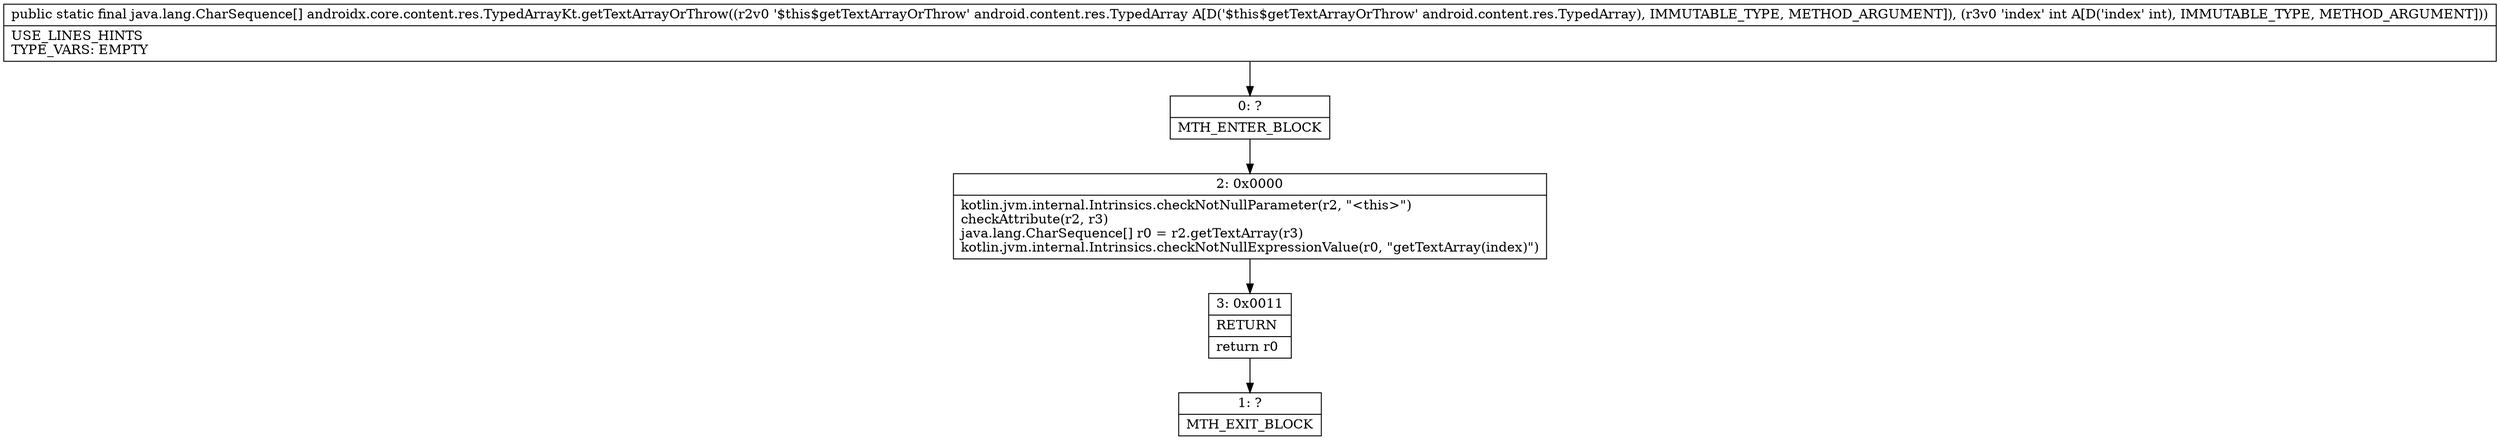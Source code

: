 digraph "CFG forandroidx.core.content.res.TypedArrayKt.getTextArrayOrThrow(Landroid\/content\/res\/TypedArray;I)[Ljava\/lang\/CharSequence;" {
Node_0 [shape=record,label="{0\:\ ?|MTH_ENTER_BLOCK\l}"];
Node_2 [shape=record,label="{2\:\ 0x0000|kotlin.jvm.internal.Intrinsics.checkNotNullParameter(r2, \"\<this\>\")\lcheckAttribute(r2, r3)\ljava.lang.CharSequence[] r0 = r2.getTextArray(r3)\lkotlin.jvm.internal.Intrinsics.checkNotNullExpressionValue(r0, \"getTextArray(index)\")\l}"];
Node_3 [shape=record,label="{3\:\ 0x0011|RETURN\l|return r0\l}"];
Node_1 [shape=record,label="{1\:\ ?|MTH_EXIT_BLOCK\l}"];
MethodNode[shape=record,label="{public static final java.lang.CharSequence[] androidx.core.content.res.TypedArrayKt.getTextArrayOrThrow((r2v0 '$this$getTextArrayOrThrow' android.content.res.TypedArray A[D('$this$getTextArrayOrThrow' android.content.res.TypedArray), IMMUTABLE_TYPE, METHOD_ARGUMENT]), (r3v0 'index' int A[D('index' int), IMMUTABLE_TYPE, METHOD_ARGUMENT]))  | USE_LINES_HINTS\lTYPE_VARS: EMPTY\l}"];
MethodNode -> Node_0;Node_0 -> Node_2;
Node_2 -> Node_3;
Node_3 -> Node_1;
}

